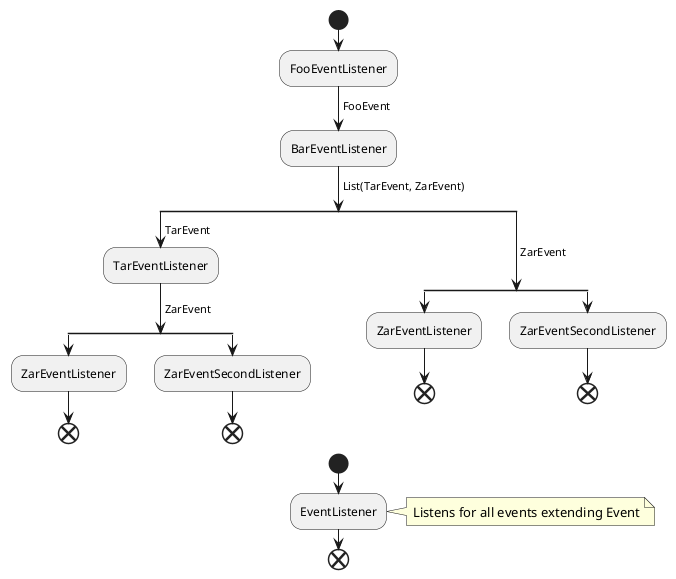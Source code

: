 @startuml

start

:FooEventListener;
-> FooEvent;
:BarEventListener;
-> List(TarEvent, ZarEvent);
split
    -> TarEvent;
    :TarEventListener;
    -> ZarEvent;
    split
        :ZarEventListener;
        end
        split again
        :ZarEventSecondListener;
        end
    end split
split again
    -> ZarEvent;
    split
    :ZarEventListener;
    end
    split again
    :ZarEventSecondListener;
    end
    end split
end split

start
   :EventListener;
   note right: Listens for all events extending Event
end

@enduml